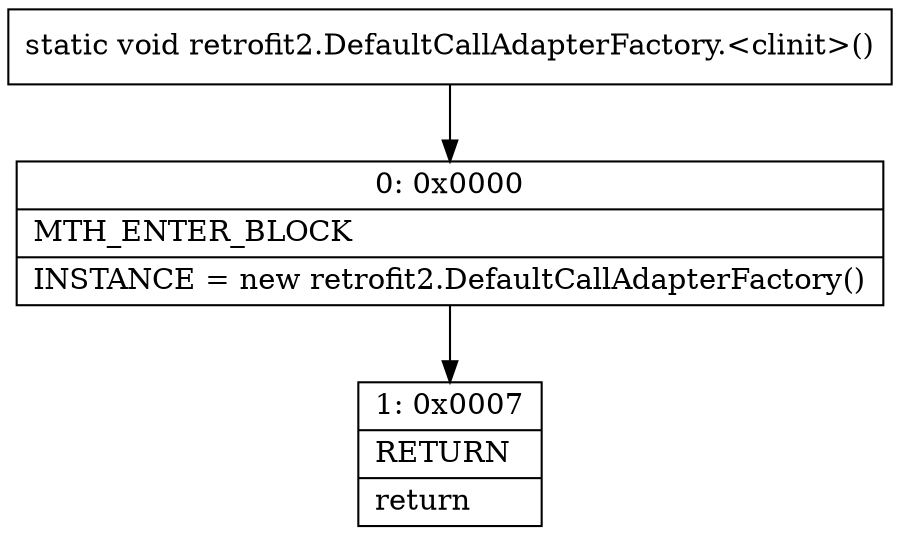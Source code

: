 digraph "CFG forretrofit2.DefaultCallAdapterFactory.\<clinit\>()V" {
Node_0 [shape=record,label="{0\:\ 0x0000|MTH_ENTER_BLOCK\l|INSTANCE = new retrofit2.DefaultCallAdapterFactory()\l}"];
Node_1 [shape=record,label="{1\:\ 0x0007|RETURN\l|return\l}"];
MethodNode[shape=record,label="{static void retrofit2.DefaultCallAdapterFactory.\<clinit\>() }"];
MethodNode -> Node_0;
Node_0 -> Node_1;
}

